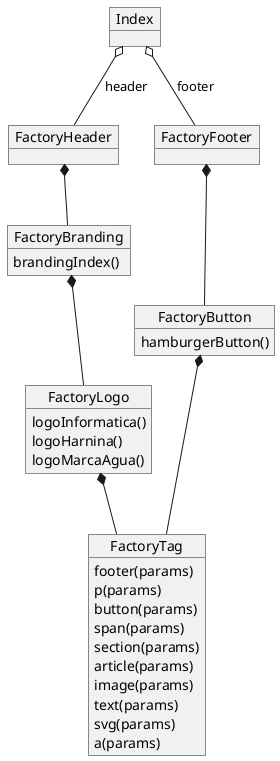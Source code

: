 @startuml
object FactoryTag{
footer(params)
p(params)
button(params)
span(params)
section(params)
article(params)
image(params)
text(params)
svg(params)
a(params)
}

object FactoryLogo{
logoInformatica()
logoHarnina()
logoMarcaAgua()
}

object FactoryBranding{
brandingIndex()

}

object FactoryHeader{

}

object FactoryButton{
hamburgerButton()
}

object FactoryFooter{

}

object Index{
}


FactoryFooter *-- FactoryButton

FactoryHeader *-- FactoryBranding
FactoryBranding*-- FactoryLogo

FactoryButton *-- FactoryTag
FactoryLogo *-- FactoryTag



Index o-- FactoryFooter : footer
Index o-- FactoryHeader : header
@enduml